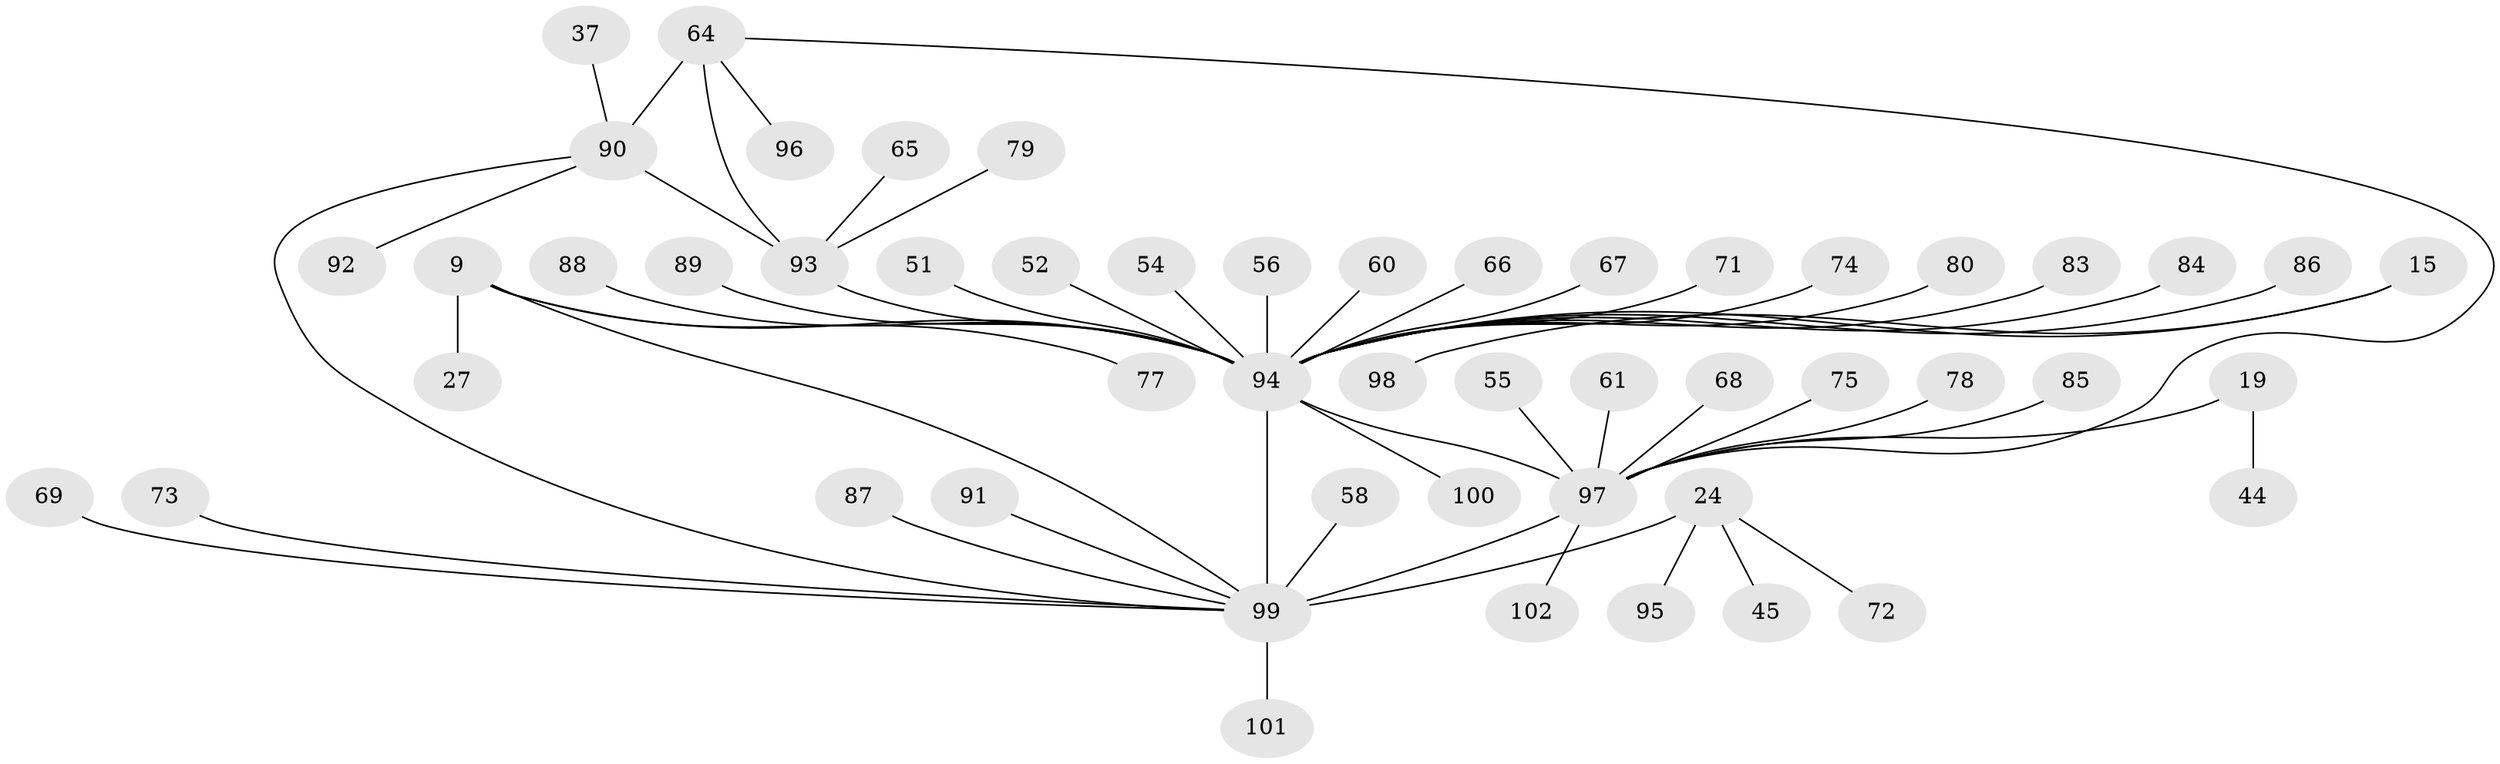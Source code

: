 // original degree distribution, {6: 0.0392156862745098, 7: 0.029411764705882353, 12: 0.0196078431372549, 4: 0.029411764705882353, 9: 0.029411764705882353, 8: 0.00980392156862745, 5: 0.0392156862745098, 10: 0.0392156862745098, 11: 0.00980392156862745, 2: 0.17647058823529413, 1: 0.5490196078431373, 3: 0.029411764705882353}
// Generated by graph-tools (version 1.1) at 2025/54/03/09/25 04:54:42]
// undirected, 51 vertices, 55 edges
graph export_dot {
graph [start="1"]
  node [color=gray90,style=filled];
  9 [super="+8"];
  15 [super="+12"];
  19 [super="+17"];
  24 [super="+21"];
  27;
  37;
  44;
  45;
  51;
  52 [super="+33"];
  54;
  55;
  56;
  58 [super="+50"];
  60;
  61;
  64 [super="+5"];
  65;
  66;
  67;
  68;
  69;
  71 [super="+28"];
  72;
  73;
  74;
  75;
  77;
  78;
  79 [super="+62"];
  80;
  83 [super="+59"];
  84;
  85;
  86 [super="+26"];
  87;
  88;
  89;
  90 [super="+2"];
  91;
  92 [super="+43"];
  93 [super="+76+4+38+46+57"];
  94 [super="+10+7+82+29+30+41+42+48"];
  95;
  96 [super="+47"];
  97 [super="+53+20+35+36"];
  98 [super="+70"];
  99 [super="+32+25+23+81+49"];
  100;
  101 [super="+39"];
  102;
  9 -- 77;
  9 -- 27;
  9 -- 94 [weight=6];
  9 -- 99;
  15 -- 98;
  15 -- 94 [weight=6];
  19 -- 44;
  19 -- 97 [weight=6];
  24 -- 95;
  24 -- 72;
  24 -- 45;
  24 -- 99 [weight=6];
  37 -- 90;
  51 -- 94;
  52 -- 94;
  54 -- 94;
  55 -- 97;
  56 -- 94;
  58 -- 99;
  60 -- 94;
  61 -- 97;
  64 -- 97;
  64 -- 96;
  64 -- 90 [weight=4];
  64 -- 93 [weight=2];
  65 -- 93;
  66 -- 94;
  67 -- 94;
  68 -- 97;
  69 -- 99;
  71 -- 94;
  73 -- 99;
  74 -- 94;
  75 -- 97;
  78 -- 97;
  79 -- 93;
  80 -- 94;
  83 -- 94;
  84 -- 94;
  85 -- 97;
  86 -- 94;
  87 -- 99;
  88 -- 94;
  89 -- 94;
  90 -- 99 [weight=2];
  90 -- 92;
  90 -- 93 [weight=2];
  91 -- 99;
  93 -- 94 [weight=3];
  94 -- 99 [weight=3];
  94 -- 100;
  94 -- 97 [weight=4];
  97 -- 99 [weight=2];
  97 -- 102;
  99 -- 101;
}
